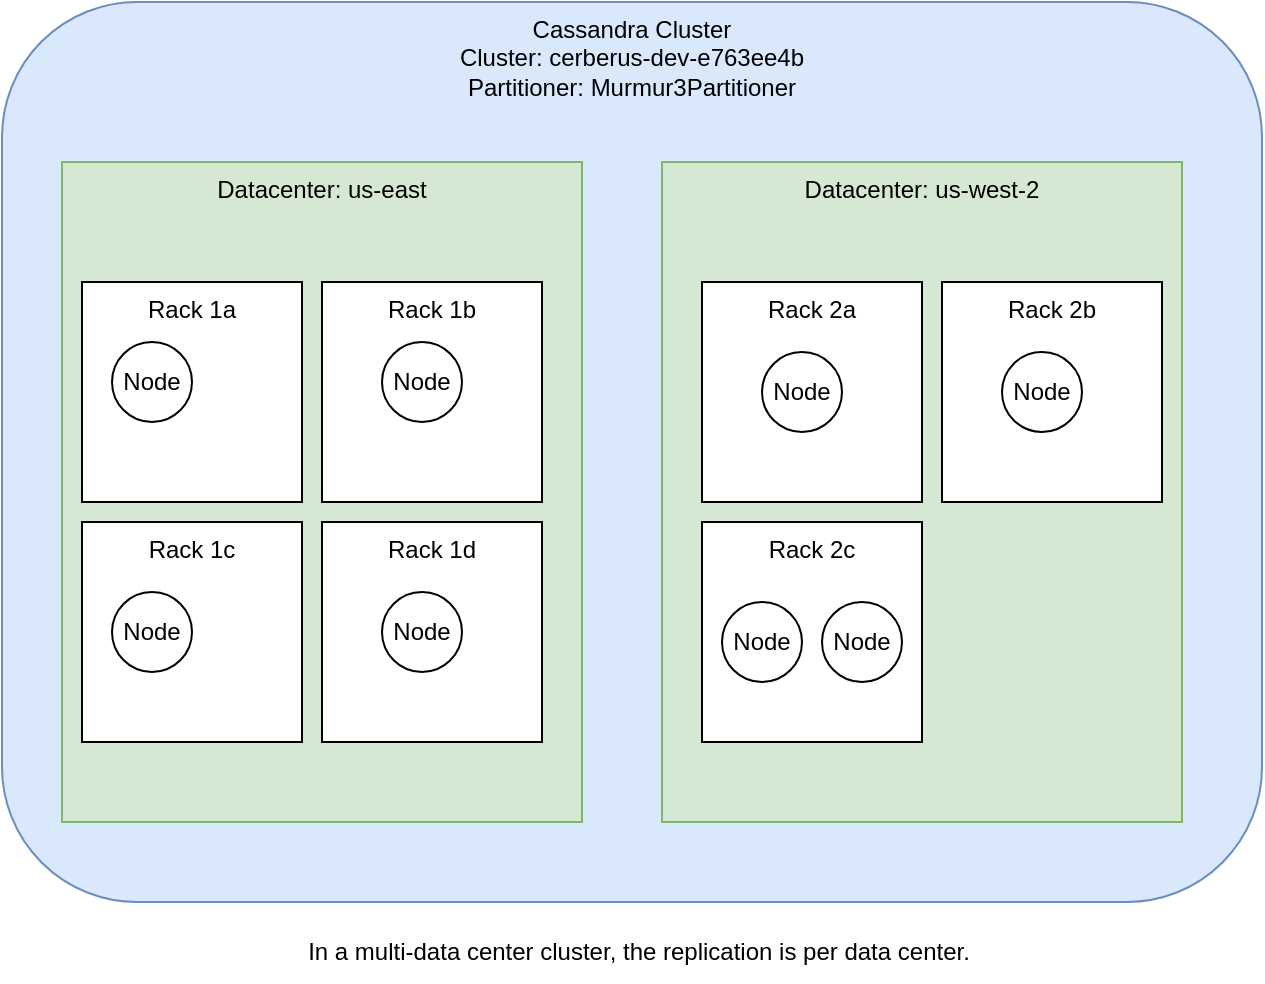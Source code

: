 <mxfile version="21.6.8" type="github">
  <diagram name="Page-1" id="lxtUeGvvyqDjrNIfBOAs">
    <mxGraphModel dx="1242" dy="738" grid="0" gridSize="10" guides="1" tooltips="1" connect="1" arrows="1" fold="1" page="1" pageScale="1" pageWidth="827" pageHeight="1169" math="0" shadow="0">
      <root>
        <mxCell id="0" />
        <mxCell id="1" parent="0" />
        <mxCell id="kPjlDyBXZTa3vMs1A5Gc-1" value="Cassandra Cluster&lt;br&gt;&lt;div&gt;Cluster: cerberus-dev-e763ee4b&lt;/div&gt;&lt;div&gt;Partitioner: Murmur3Partitioner&lt;/div&gt;" style="rounded=1;whiteSpace=wrap;html=1;verticalAlign=top;fillColor=#dae8fc;strokeColor=#6c8ebf;" parent="1" vertex="1">
          <mxGeometry x="120" y="110" width="630" height="450" as="geometry" />
        </mxCell>
        <mxCell id="kPjlDyBXZTa3vMs1A5Gc-2" value="Datacenter: us-east" style="rounded=0;whiteSpace=wrap;html=1;verticalAlign=top;fillColor=#d5e8d4;strokeColor=#82b366;" parent="1" vertex="1">
          <mxGeometry x="150" y="190" width="260" height="330" as="geometry" />
        </mxCell>
        <mxCell id="kPjlDyBXZTa3vMs1A5Gc-3" value="Datacenter: us-west-2" style="rounded=0;whiteSpace=wrap;html=1;verticalAlign=top;fillColor=#d5e8d4;strokeColor=#82b366;" parent="1" vertex="1">
          <mxGeometry x="450" y="190" width="260" height="330" as="geometry" />
        </mxCell>
        <mxCell id="kPjlDyBXZTa3vMs1A5Gc-4" value="Rack 1a" style="rounded=0;whiteSpace=wrap;html=1;verticalAlign=top;" parent="1" vertex="1">
          <mxGeometry x="160" y="250" width="110" height="110" as="geometry" />
        </mxCell>
        <mxCell id="kPjlDyBXZTa3vMs1A5Gc-5" value="Rack 1b" style="rounded=0;whiteSpace=wrap;html=1;verticalAlign=top;" parent="1" vertex="1">
          <mxGeometry x="280" y="250" width="110" height="110" as="geometry" />
        </mxCell>
        <mxCell id="kPjlDyBXZTa3vMs1A5Gc-6" value="Rack 1c" style="rounded=0;whiteSpace=wrap;html=1;verticalAlign=top;" parent="1" vertex="1">
          <mxGeometry x="160" y="370" width="110" height="110" as="geometry" />
        </mxCell>
        <mxCell id="kPjlDyBXZTa3vMs1A5Gc-7" value="Rack 1d" style="rounded=0;whiteSpace=wrap;html=1;verticalAlign=top;" parent="1" vertex="1">
          <mxGeometry x="280" y="370" width="110" height="110" as="geometry" />
        </mxCell>
        <mxCell id="kPjlDyBXZTa3vMs1A5Gc-9" value="Rack 2a" style="rounded=0;whiteSpace=wrap;html=1;verticalAlign=top;" parent="1" vertex="1">
          <mxGeometry x="470" y="250" width="110" height="110" as="geometry" />
        </mxCell>
        <mxCell id="kPjlDyBXZTa3vMs1A5Gc-10" value="Rack 2b" style="rounded=0;whiteSpace=wrap;html=1;verticalAlign=top;" parent="1" vertex="1">
          <mxGeometry x="590" y="250" width="110" height="110" as="geometry" />
        </mxCell>
        <mxCell id="kPjlDyBXZTa3vMs1A5Gc-11" value="Rack 2c" style="rounded=0;whiteSpace=wrap;html=1;verticalAlign=top;" parent="1" vertex="1">
          <mxGeometry x="470" y="370" width="110" height="110" as="geometry" />
        </mxCell>
        <mxCell id="kPjlDyBXZTa3vMs1A5Gc-12" value="Node" style="ellipse;whiteSpace=wrap;html=1;aspect=fixed;" parent="1" vertex="1">
          <mxGeometry x="175" y="280" width="40" height="40" as="geometry" />
        </mxCell>
        <mxCell id="kPjlDyBXZTa3vMs1A5Gc-13" value="Node" style="ellipse;whiteSpace=wrap;html=1;aspect=fixed;" parent="1" vertex="1">
          <mxGeometry x="310" y="280" width="40" height="40" as="geometry" />
        </mxCell>
        <mxCell id="kPjlDyBXZTa3vMs1A5Gc-14" value="Node" style="ellipse;whiteSpace=wrap;html=1;aspect=fixed;" parent="1" vertex="1">
          <mxGeometry x="175" y="405" width="40" height="40" as="geometry" />
        </mxCell>
        <mxCell id="kPjlDyBXZTa3vMs1A5Gc-15" value="Node" style="ellipse;whiteSpace=wrap;html=1;aspect=fixed;" parent="1" vertex="1">
          <mxGeometry x="310" y="405" width="40" height="40" as="geometry" />
        </mxCell>
        <mxCell id="kPjlDyBXZTa3vMs1A5Gc-16" value="Node" style="ellipse;whiteSpace=wrap;html=1;aspect=fixed;" parent="1" vertex="1">
          <mxGeometry x="500" y="285" width="40" height="40" as="geometry" />
        </mxCell>
        <mxCell id="kPjlDyBXZTa3vMs1A5Gc-17" value="Node" style="ellipse;whiteSpace=wrap;html=1;aspect=fixed;" parent="1" vertex="1">
          <mxGeometry x="620" y="285" width="40" height="40" as="geometry" />
        </mxCell>
        <mxCell id="kPjlDyBXZTa3vMs1A5Gc-21" value="Node" style="ellipse;whiteSpace=wrap;html=1;aspect=fixed;" parent="1" vertex="1">
          <mxGeometry x="480" y="410" width="40" height="40" as="geometry" />
        </mxCell>
        <mxCell id="kPjlDyBXZTa3vMs1A5Gc-22" value="Node" style="ellipse;whiteSpace=wrap;html=1;aspect=fixed;" parent="1" vertex="1">
          <mxGeometry x="530" y="410" width="40" height="40" as="geometry" />
        </mxCell>
        <mxCell id="kPjlDyBXZTa3vMs1A5Gc-23" value="In a multi-data center cluster, the replication is per data center." style="text;html=1;align=center;verticalAlign=middle;resizable=0;points=[];autosize=1;strokeColor=none;fillColor=none;" parent="1" vertex="1">
          <mxGeometry x="263" y="570" width="350" height="30" as="geometry" />
        </mxCell>
      </root>
    </mxGraphModel>
  </diagram>
</mxfile>
